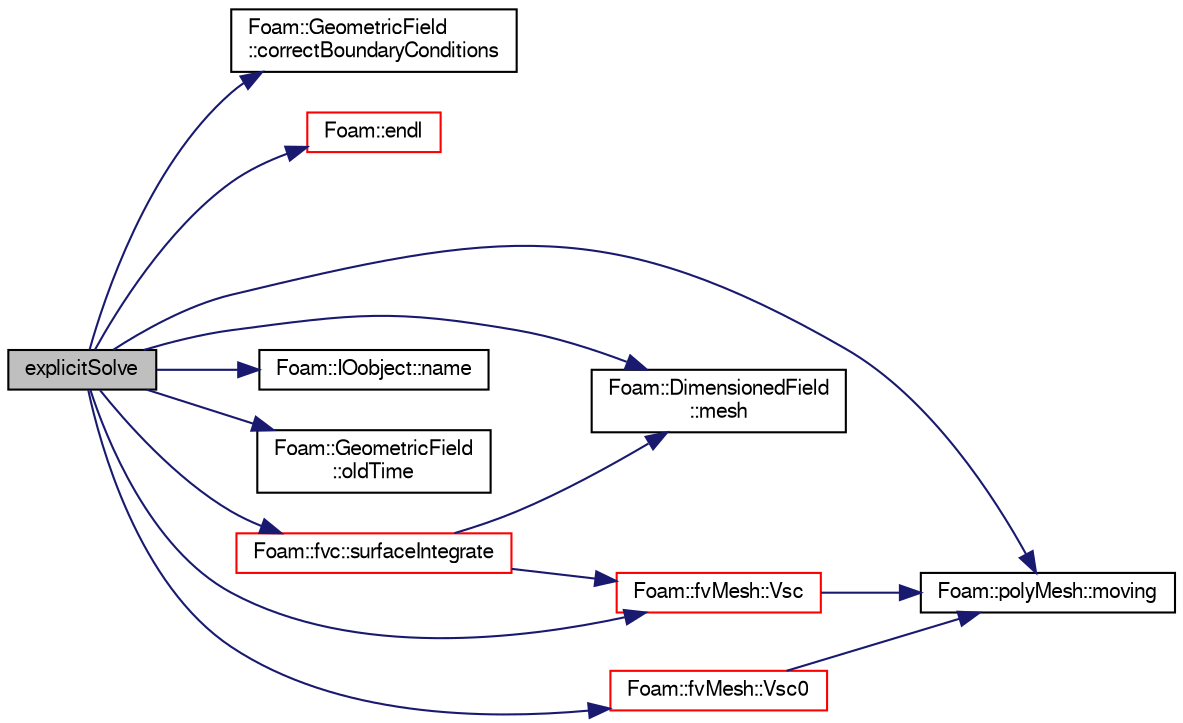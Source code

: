 digraph "explicitSolve"
{
  bgcolor="transparent";
  edge [fontname="FreeSans",fontsize="10",labelfontname="FreeSans",labelfontsize="10"];
  node [fontname="FreeSans",fontsize="10",shape=record];
  rankdir="LR";
  Node3308 [label="explicitSolve",height=0.2,width=0.4,color="black", fillcolor="grey75", style="filled", fontcolor="black"];
  Node3308 -> Node3309 [color="midnightblue",fontsize="10",style="solid",fontname="FreeSans"];
  Node3309 [label="Foam::GeometricField\l::correctBoundaryConditions",height=0.2,width=0.4,color="black",URL="$a22434.html#acaf6878ef900e593c4b20812f1b567d6",tooltip="Correct boundary field. "];
  Node3308 -> Node3310 [color="midnightblue",fontsize="10",style="solid",fontname="FreeSans"];
  Node3310 [label="Foam::endl",height=0.2,width=0.4,color="red",URL="$a21124.html#a2db8fe02a0d3909e9351bb4275b23ce4",tooltip="Add newline and flush stream. "];
  Node3308 -> Node3312 [color="midnightblue",fontsize="10",style="solid",fontname="FreeSans"];
  Node3312 [label="Foam::DimensionedField\l::mesh",height=0.2,width=0.4,color="black",URL="$a26390.html#a8f1110830348a1448a14ab5e3cf47e3b",tooltip="Return mesh. "];
  Node3308 -> Node3313 [color="midnightblue",fontsize="10",style="solid",fontname="FreeSans"];
  Node3313 [label="Foam::polyMesh::moving",height=0.2,width=0.4,color="black",URL="$a27410.html#afa64275c1aa240283901d7afcb2f153d",tooltip="Is mesh moving. "];
  Node3308 -> Node3314 [color="midnightblue",fontsize="10",style="solid",fontname="FreeSans"];
  Node3314 [label="Foam::IOobject::name",height=0.2,width=0.4,color="black",URL="$a26142.html#acc80e00a8ac919288fb55bd14cc88bf6",tooltip="Return name. "];
  Node3308 -> Node3315 [color="midnightblue",fontsize="10",style="solid",fontname="FreeSans"];
  Node3315 [label="Foam::GeometricField\l::oldTime",height=0.2,width=0.4,color="black",URL="$a22434.html#a2f51be6de19012555f923b0902d64135",tooltip="Return old time field. "];
  Node3308 -> Node3316 [color="midnightblue",fontsize="10",style="solid",fontname="FreeSans"];
  Node3316 [label="Foam::fvc::surfaceIntegrate",height=0.2,width=0.4,color="red",URL="$a21134.html#aba5bf4c91953aa61f90bc35f6d487fd6"];
  Node3316 -> Node3312 [color="midnightblue",fontsize="10",style="solid",fontname="FreeSans"];
  Node3316 -> Node3500 [color="midnightblue",fontsize="10",style="solid",fontname="FreeSans"];
  Node3500 [label="Foam::fvMesh::Vsc",height=0.2,width=0.4,color="red",URL="$a22766.html#a61b308a9e81e12d6366766fa88c6c4d1",tooltip="Return sub-cycle cell volumes. "];
  Node3500 -> Node3313 [color="midnightblue",fontsize="10",style="solid",fontname="FreeSans"];
  Node3308 -> Node3500 [color="midnightblue",fontsize="10",style="solid",fontname="FreeSans"];
  Node3308 -> Node3605 [color="midnightblue",fontsize="10",style="solid",fontname="FreeSans"];
  Node3605 [label="Foam::fvMesh::Vsc0",height=0.2,width=0.4,color="red",URL="$a22766.html#ab869eee7a25d05479757162c41bfc973",tooltip="Return sub-cycl old-time cell volumes. "];
  Node3605 -> Node3313 [color="midnightblue",fontsize="10",style="solid",fontname="FreeSans"];
}

